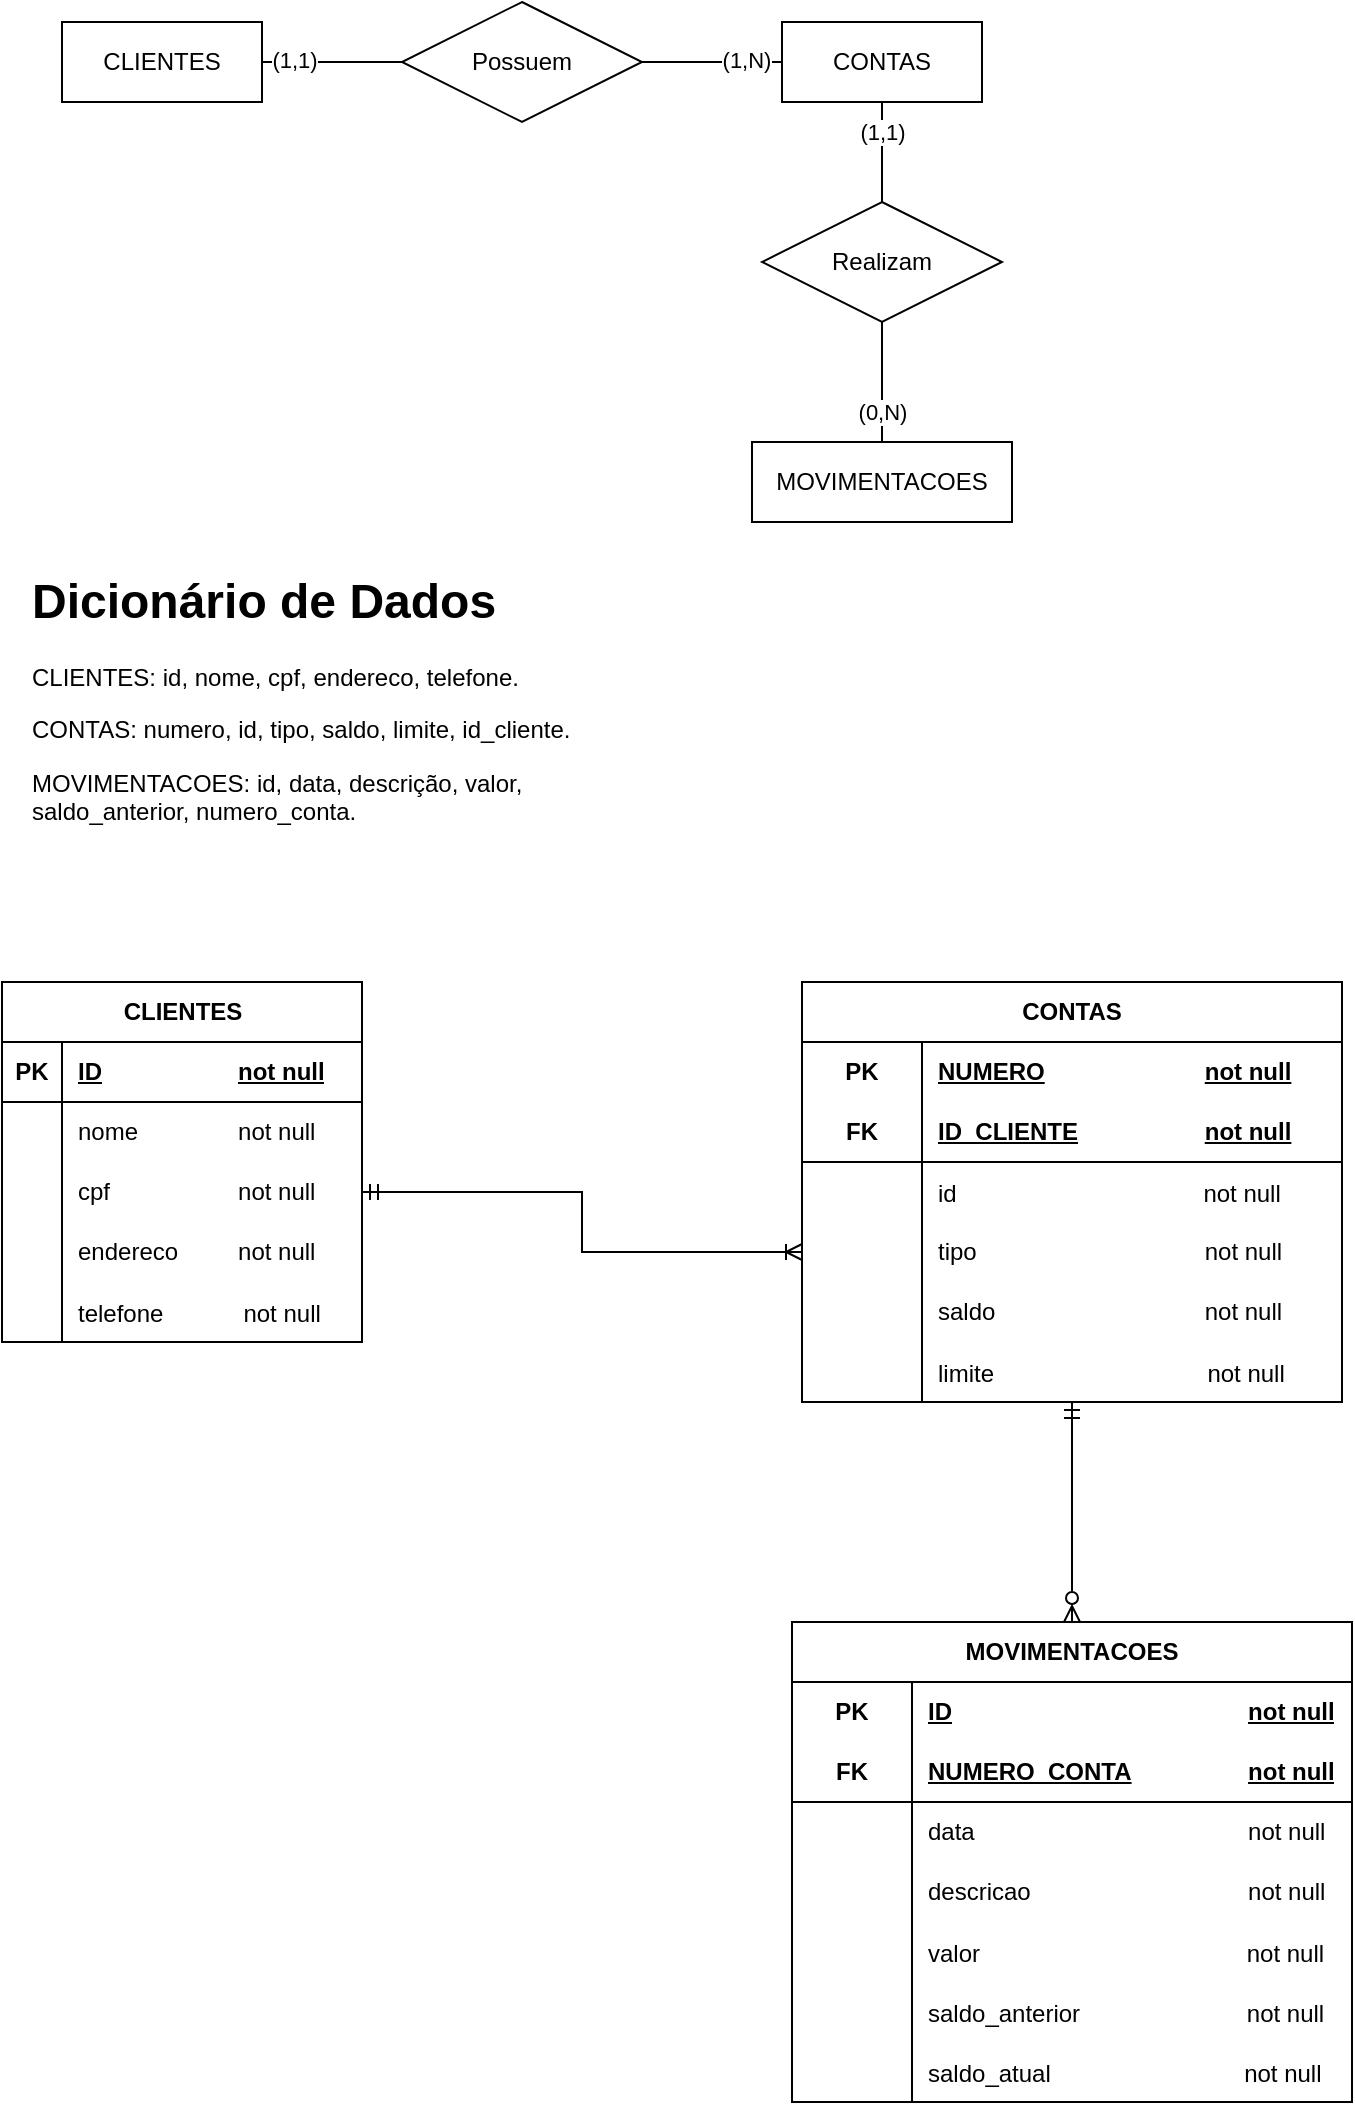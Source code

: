 <mxfile version="22.0.4" type="device">
  <diagram name="Página-1" id="q2BN7IzKzclPF1vBusRh">
    <mxGraphModel dx="880" dy="470" grid="1" gridSize="10" guides="1" tooltips="1" connect="1" arrows="1" fold="1" page="1" pageScale="1" pageWidth="827" pageHeight="1169" math="0" shadow="0">
      <root>
        <mxCell id="0" />
        <mxCell id="1" parent="0" />
        <mxCell id="hlNSvi9CcOVU7-IWJJ1V-8" style="edgeStyle=orthogonalEdgeStyle;rounded=0;orthogonalLoop=1;jettySize=auto;html=1;exitX=1;exitY=0.5;exitDx=0;exitDy=0;entryX=0;entryY=0.5;entryDx=0;entryDy=0;endArrow=none;endFill=0;" parent="1" source="hlNSvi9CcOVU7-IWJJ1V-2" target="hlNSvi9CcOVU7-IWJJ1V-5" edge="1">
          <mxGeometry relative="1" as="geometry" />
        </mxCell>
        <mxCell id="hlNSvi9CcOVU7-IWJJ1V-10" value="(1,1)" style="edgeLabel;html=1;align=center;verticalAlign=middle;resizable=0;points=[];" parent="hlNSvi9CcOVU7-IWJJ1V-8" vertex="1" connectable="0">
          <mxGeometry x="-0.555" relative="1" as="geometry">
            <mxPoint y="-1" as="offset" />
          </mxGeometry>
        </mxCell>
        <mxCell id="hlNSvi9CcOVU7-IWJJ1V-2" value="CLIENTES" style="whiteSpace=wrap;html=1;align=center;" parent="1" vertex="1">
          <mxGeometry x="90" y="80" width="100" height="40" as="geometry" />
        </mxCell>
        <mxCell id="hlNSvi9CcOVU7-IWJJ1V-3" value="MOVIMENTACOES" style="whiteSpace=wrap;html=1;align=center;" parent="1" vertex="1">
          <mxGeometry x="435" y="290" width="130" height="40" as="geometry" />
        </mxCell>
        <mxCell id="hlNSvi9CcOVU7-IWJJ1V-16" style="edgeStyle=orthogonalEdgeStyle;rounded=0;orthogonalLoop=1;jettySize=auto;html=1;exitX=0.5;exitY=1;exitDx=0;exitDy=0;entryX=0.5;entryY=0;entryDx=0;entryDy=0;endArrow=none;endFill=0;" parent="1" source="hlNSvi9CcOVU7-IWJJ1V-4" target="hlNSvi9CcOVU7-IWJJ1V-6" edge="1">
          <mxGeometry relative="1" as="geometry" />
        </mxCell>
        <mxCell id="hlNSvi9CcOVU7-IWJJ1V-20" value="(1,1)" style="edgeLabel;html=1;align=center;verticalAlign=middle;resizable=0;points=[];" parent="hlNSvi9CcOVU7-IWJJ1V-16" vertex="1" connectable="0">
          <mxGeometry x="-0.421" relative="1" as="geometry">
            <mxPoint as="offset" />
          </mxGeometry>
        </mxCell>
        <mxCell id="hlNSvi9CcOVU7-IWJJ1V-4" value="CONTAS" style="whiteSpace=wrap;html=1;align=center;" parent="1" vertex="1">
          <mxGeometry x="450" y="80" width="100" height="40" as="geometry" />
        </mxCell>
        <mxCell id="hlNSvi9CcOVU7-IWJJ1V-7" style="edgeStyle=orthogonalEdgeStyle;rounded=0;orthogonalLoop=1;jettySize=auto;html=1;exitX=1;exitY=0.5;exitDx=0;exitDy=0;endArrow=none;endFill=0;" parent="1" source="hlNSvi9CcOVU7-IWJJ1V-5" target="hlNSvi9CcOVU7-IWJJ1V-4" edge="1">
          <mxGeometry relative="1" as="geometry" />
        </mxCell>
        <mxCell id="hlNSvi9CcOVU7-IWJJ1V-9" value="(1,N)" style="edgeLabel;html=1;align=center;verticalAlign=middle;resizable=0;points=[];" parent="hlNSvi9CcOVU7-IWJJ1V-7" vertex="1" connectable="0">
          <mxGeometry x="0.513" y="-2" relative="1" as="geometry">
            <mxPoint x="-1" y="-3" as="offset" />
          </mxGeometry>
        </mxCell>
        <mxCell id="hlNSvi9CcOVU7-IWJJ1V-5" value="Possuem" style="shape=rhombus;perimeter=rhombusPerimeter;whiteSpace=wrap;html=1;align=center;" parent="1" vertex="1">
          <mxGeometry x="260" y="70" width="120" height="60" as="geometry" />
        </mxCell>
        <mxCell id="hlNSvi9CcOVU7-IWJJ1V-17" style="edgeStyle=orthogonalEdgeStyle;rounded=0;orthogonalLoop=1;jettySize=auto;html=1;exitX=0.5;exitY=1;exitDx=0;exitDy=0;entryX=0.5;entryY=0;entryDx=0;entryDy=0;endArrow=none;endFill=0;" parent="1" source="hlNSvi9CcOVU7-IWJJ1V-6" target="hlNSvi9CcOVU7-IWJJ1V-3" edge="1">
          <mxGeometry relative="1" as="geometry" />
        </mxCell>
        <mxCell id="hlNSvi9CcOVU7-IWJJ1V-19" value="(0,N)" style="edgeLabel;html=1;align=center;verticalAlign=middle;resizable=0;points=[];" parent="hlNSvi9CcOVU7-IWJJ1V-17" vertex="1" connectable="0">
          <mxGeometry x="0.482" relative="1" as="geometry">
            <mxPoint as="offset" />
          </mxGeometry>
        </mxCell>
        <mxCell id="hlNSvi9CcOVU7-IWJJ1V-6" value="Realizam" style="shape=rhombus;perimeter=rhombusPerimeter;whiteSpace=wrap;html=1;align=center;" parent="1" vertex="1">
          <mxGeometry x="440" y="170" width="120" height="60" as="geometry" />
        </mxCell>
        <mxCell id="hlNSvi9CcOVU7-IWJJ1V-15" value="&lt;h1&gt;&lt;font style=&quot;vertical-align: inherit;&quot;&gt;&lt;font style=&quot;vertical-align: inherit;&quot;&gt;Dicionário de Dados&lt;/font&gt;&lt;/font&gt;&lt;/h1&gt;&lt;p&gt;&lt;font style=&quot;vertical-align: inherit;&quot;&gt;&lt;font style=&quot;vertical-align: inherit;&quot;&gt;CLIENTES: id, nome, cpf, endereco, telefone.&lt;/font&gt;&lt;/font&gt;&lt;/p&gt;&lt;p&gt;&lt;font style=&quot;vertical-align: inherit;&quot;&gt;&lt;font style=&quot;vertical-align: inherit;&quot;&gt;CONTAS: numero, id, tipo, saldo, limite, id_cliente.&lt;/font&gt;&lt;/font&gt;&lt;/p&gt;&lt;p&gt;&lt;font style=&quot;vertical-align: inherit;&quot;&gt;&lt;font style=&quot;vertical-align: inherit;&quot;&gt;MOVIMENTACOES: id, data, descrição, valor, saldo_anterior, numero_conta.&lt;/font&gt;&lt;/font&gt;&lt;/p&gt;" style="text;html=1;strokeColor=none;fillColor=none;spacing=5;spacingTop=-20;whiteSpace=wrap;overflow=hidden;rounded=0;" parent="1" vertex="1">
          <mxGeometry x="70" y="350" width="310" height="140" as="geometry" />
        </mxCell>
        <mxCell id="hlNSvi9CcOVU7-IWJJ1V-21" value="CLIENTES" style="shape=table;startSize=30;container=1;collapsible=1;childLayout=tableLayout;fixedRows=1;rowLines=0;fontStyle=1;align=center;resizeLast=1;html=1;" parent="1" vertex="1">
          <mxGeometry x="60" y="560" width="180" height="180" as="geometry" />
        </mxCell>
        <mxCell id="hlNSvi9CcOVU7-IWJJ1V-22" value="" style="shape=tableRow;horizontal=0;startSize=0;swimlaneHead=0;swimlaneBody=0;fillColor=none;collapsible=0;dropTarget=0;points=[[0,0.5],[1,0.5]];portConstraint=eastwest;top=0;left=0;right=0;bottom=1;" parent="hlNSvi9CcOVU7-IWJJ1V-21" vertex="1">
          <mxGeometry y="30" width="180" height="30" as="geometry" />
        </mxCell>
        <mxCell id="hlNSvi9CcOVU7-IWJJ1V-23" value="PK" style="shape=partialRectangle;connectable=0;fillColor=none;top=0;left=0;bottom=0;right=0;fontStyle=1;overflow=hidden;whiteSpace=wrap;html=1;" parent="hlNSvi9CcOVU7-IWJJ1V-22" vertex="1">
          <mxGeometry width="30" height="30" as="geometry">
            <mxRectangle width="30" height="30" as="alternateBounds" />
          </mxGeometry>
        </mxCell>
        <mxCell id="hlNSvi9CcOVU7-IWJJ1V-24" value="ID&lt;span style=&quot;white-space: pre;&quot;&gt;&#x9;&lt;/span&gt;&lt;span style=&quot;white-space: pre;&quot;&gt;&#x9;&lt;/span&gt;&lt;span style=&quot;white-space: pre;&quot;&gt;&#x9;&lt;/span&gt;not null" style="shape=partialRectangle;connectable=0;fillColor=none;top=0;left=0;bottom=0;right=0;align=left;spacingLeft=6;fontStyle=5;overflow=hidden;whiteSpace=wrap;html=1;" parent="hlNSvi9CcOVU7-IWJJ1V-22" vertex="1">
          <mxGeometry x="30" width="150" height="30" as="geometry">
            <mxRectangle width="150" height="30" as="alternateBounds" />
          </mxGeometry>
        </mxCell>
        <mxCell id="hlNSvi9CcOVU7-IWJJ1V-25" value="" style="shape=tableRow;horizontal=0;startSize=0;swimlaneHead=0;swimlaneBody=0;fillColor=none;collapsible=0;dropTarget=0;points=[[0,0.5],[1,0.5]];portConstraint=eastwest;top=0;left=0;right=0;bottom=0;" parent="hlNSvi9CcOVU7-IWJJ1V-21" vertex="1">
          <mxGeometry y="60" width="180" height="30" as="geometry" />
        </mxCell>
        <mxCell id="hlNSvi9CcOVU7-IWJJ1V-26" value="" style="shape=partialRectangle;connectable=0;fillColor=none;top=0;left=0;bottom=0;right=0;editable=1;overflow=hidden;whiteSpace=wrap;html=1;" parent="hlNSvi9CcOVU7-IWJJ1V-25" vertex="1">
          <mxGeometry width="30" height="30" as="geometry">
            <mxRectangle width="30" height="30" as="alternateBounds" />
          </mxGeometry>
        </mxCell>
        <mxCell id="hlNSvi9CcOVU7-IWJJ1V-27" value="nome&lt;span style=&quot;white-space: pre;&quot;&gt;&#x9;&lt;/span&gt;&lt;span style=&quot;white-space: pre;&quot;&gt;&#x9;&lt;/span&gt;not null" style="shape=partialRectangle;connectable=0;fillColor=none;top=0;left=0;bottom=0;right=0;align=left;spacingLeft=6;overflow=hidden;whiteSpace=wrap;html=1;" parent="hlNSvi9CcOVU7-IWJJ1V-25" vertex="1">
          <mxGeometry x="30" width="150" height="30" as="geometry">
            <mxRectangle width="150" height="30" as="alternateBounds" />
          </mxGeometry>
        </mxCell>
        <mxCell id="hlNSvi9CcOVU7-IWJJ1V-28" value="" style="shape=tableRow;horizontal=0;startSize=0;swimlaneHead=0;swimlaneBody=0;fillColor=none;collapsible=0;dropTarget=0;points=[[0,0.5],[1,0.5]];portConstraint=eastwest;top=0;left=0;right=0;bottom=0;" parent="hlNSvi9CcOVU7-IWJJ1V-21" vertex="1">
          <mxGeometry y="90" width="180" height="30" as="geometry" />
        </mxCell>
        <mxCell id="hlNSvi9CcOVU7-IWJJ1V-29" value="" style="shape=partialRectangle;connectable=0;fillColor=none;top=0;left=0;bottom=0;right=0;editable=1;overflow=hidden;whiteSpace=wrap;html=1;" parent="hlNSvi9CcOVU7-IWJJ1V-28" vertex="1">
          <mxGeometry width="30" height="30" as="geometry">
            <mxRectangle width="30" height="30" as="alternateBounds" />
          </mxGeometry>
        </mxCell>
        <mxCell id="hlNSvi9CcOVU7-IWJJ1V-30" value="cpf&lt;span style=&quot;white-space: pre;&quot;&gt;&#x9;&lt;/span&gt;&lt;span style=&quot;white-space: pre;&quot;&gt;&#x9;&lt;/span&gt;&lt;span style=&quot;white-space: pre;&quot;&gt;&#x9;&lt;/span&gt;not null" style="shape=partialRectangle;connectable=0;fillColor=none;top=0;left=0;bottom=0;right=0;align=left;spacingLeft=6;overflow=hidden;whiteSpace=wrap;html=1;" parent="hlNSvi9CcOVU7-IWJJ1V-28" vertex="1">
          <mxGeometry x="30" width="150" height="30" as="geometry">
            <mxRectangle width="150" height="30" as="alternateBounds" />
          </mxGeometry>
        </mxCell>
        <mxCell id="hlNSvi9CcOVU7-IWJJ1V-31" value="" style="shape=tableRow;horizontal=0;startSize=0;swimlaneHead=0;swimlaneBody=0;fillColor=none;collapsible=0;dropTarget=0;points=[[0,0.5],[1,0.5]];portConstraint=eastwest;top=0;left=0;right=0;bottom=0;" parent="hlNSvi9CcOVU7-IWJJ1V-21" vertex="1">
          <mxGeometry y="120" width="180" height="30" as="geometry" />
        </mxCell>
        <mxCell id="hlNSvi9CcOVU7-IWJJ1V-32" value="" style="shape=partialRectangle;connectable=0;fillColor=none;top=0;left=0;bottom=0;right=0;editable=1;overflow=hidden;whiteSpace=wrap;html=1;" parent="hlNSvi9CcOVU7-IWJJ1V-31" vertex="1">
          <mxGeometry width="30" height="30" as="geometry">
            <mxRectangle width="30" height="30" as="alternateBounds" />
          </mxGeometry>
        </mxCell>
        <mxCell id="hlNSvi9CcOVU7-IWJJ1V-33" value="endereco&lt;span style=&quot;white-space: pre;&quot;&gt;&#x9;&lt;/span&gt;&lt;span style=&quot;white-space: pre;&quot;&gt;&#x9;&lt;/span&gt;not null" style="shape=partialRectangle;connectable=0;fillColor=none;top=0;left=0;bottom=0;right=0;align=left;spacingLeft=6;overflow=hidden;whiteSpace=wrap;html=1;" parent="hlNSvi9CcOVU7-IWJJ1V-31" vertex="1">
          <mxGeometry x="30" width="150" height="30" as="geometry">
            <mxRectangle width="150" height="30" as="alternateBounds" />
          </mxGeometry>
        </mxCell>
        <mxCell id="hlNSvi9CcOVU7-IWJJ1V-60" value="" style="shape=tableRow;horizontal=0;startSize=0;swimlaneHead=0;swimlaneBody=0;fillColor=none;collapsible=0;dropTarget=0;points=[[0,0.5],[1,0.5]];portConstraint=eastwest;top=0;left=0;right=0;bottom=0;" parent="hlNSvi9CcOVU7-IWJJ1V-21" vertex="1">
          <mxGeometry y="150" width="180" height="30" as="geometry" />
        </mxCell>
        <mxCell id="hlNSvi9CcOVU7-IWJJ1V-61" value="" style="shape=partialRectangle;connectable=0;fillColor=none;top=0;left=0;bottom=0;right=0;editable=1;overflow=hidden;" parent="hlNSvi9CcOVU7-IWJJ1V-60" vertex="1">
          <mxGeometry width="30" height="30" as="geometry">
            <mxRectangle width="30" height="30" as="alternateBounds" />
          </mxGeometry>
        </mxCell>
        <mxCell id="hlNSvi9CcOVU7-IWJJ1V-62" value="telefone            not null" style="shape=partialRectangle;connectable=0;fillColor=none;top=0;left=0;bottom=0;right=0;align=left;spacingLeft=6;overflow=hidden;" parent="hlNSvi9CcOVU7-IWJJ1V-60" vertex="1">
          <mxGeometry x="30" width="150" height="30" as="geometry">
            <mxRectangle width="150" height="30" as="alternateBounds" />
          </mxGeometry>
        </mxCell>
        <mxCell id="hlNSvi9CcOVU7-IWJJ1V-34" value="MOVIMENTACOES" style="shape=table;startSize=30;container=1;collapsible=1;childLayout=tableLayout;fixedRows=1;rowLines=0;fontStyle=1;align=center;resizeLast=1;html=1;whiteSpace=wrap;" parent="1" vertex="1">
          <mxGeometry x="455" y="880" width="280" height="240" as="geometry" />
        </mxCell>
        <mxCell id="hlNSvi9CcOVU7-IWJJ1V-35" value="" style="shape=tableRow;horizontal=0;startSize=0;swimlaneHead=0;swimlaneBody=0;fillColor=none;collapsible=0;dropTarget=0;points=[[0,0.5],[1,0.5]];portConstraint=eastwest;top=0;left=0;right=0;bottom=0;html=1;" parent="hlNSvi9CcOVU7-IWJJ1V-34" vertex="1">
          <mxGeometry y="30" width="280" height="30" as="geometry" />
        </mxCell>
        <mxCell id="hlNSvi9CcOVU7-IWJJ1V-36" value="PK" style="shape=partialRectangle;connectable=0;fillColor=none;top=0;left=0;bottom=0;right=0;fontStyle=1;overflow=hidden;html=1;whiteSpace=wrap;" parent="hlNSvi9CcOVU7-IWJJ1V-35" vertex="1">
          <mxGeometry width="60" height="30" as="geometry">
            <mxRectangle width="60" height="30" as="alternateBounds" />
          </mxGeometry>
        </mxCell>
        <mxCell id="hlNSvi9CcOVU7-IWJJ1V-37" value="ID&lt;span style=&quot;white-space: pre;&quot;&gt;&#x9;&lt;/span&gt;&lt;span style=&quot;white-space: pre;&quot;&gt;&#x9;&lt;/span&gt;&lt;span style=&quot;white-space: pre;&quot;&gt;&#x9;&lt;/span&gt;&lt;span style=&quot;white-space: pre;&quot;&gt;&#x9;&lt;/span&gt;&lt;span style=&quot;white-space: pre;&quot;&gt;&#x9;&lt;/span&gt;&lt;span style=&quot;white-space: pre;&quot;&gt;&#x9;&lt;/span&gt;not null" style="shape=partialRectangle;connectable=0;fillColor=none;top=0;left=0;bottom=0;right=0;align=left;spacingLeft=6;fontStyle=5;overflow=hidden;html=1;whiteSpace=wrap;" parent="hlNSvi9CcOVU7-IWJJ1V-35" vertex="1">
          <mxGeometry x="60" width="220" height="30" as="geometry">
            <mxRectangle width="220" height="30" as="alternateBounds" />
          </mxGeometry>
        </mxCell>
        <mxCell id="hlNSvi9CcOVU7-IWJJ1V-38" value="" style="shape=tableRow;horizontal=0;startSize=0;swimlaneHead=0;swimlaneBody=0;fillColor=none;collapsible=0;dropTarget=0;points=[[0,0.5],[1,0.5]];portConstraint=eastwest;top=0;left=0;right=0;bottom=1;html=1;" parent="hlNSvi9CcOVU7-IWJJ1V-34" vertex="1">
          <mxGeometry y="60" width="280" height="30" as="geometry" />
        </mxCell>
        <mxCell id="hlNSvi9CcOVU7-IWJJ1V-39" value="FK" style="shape=partialRectangle;connectable=0;fillColor=none;top=0;left=0;bottom=0;right=0;fontStyle=1;overflow=hidden;html=1;whiteSpace=wrap;" parent="hlNSvi9CcOVU7-IWJJ1V-38" vertex="1">
          <mxGeometry width="60" height="30" as="geometry">
            <mxRectangle width="60" height="30" as="alternateBounds" />
          </mxGeometry>
        </mxCell>
        <mxCell id="hlNSvi9CcOVU7-IWJJ1V-40" value="NUMERO_CONTA&lt;span style=&quot;white-space: pre;&quot;&gt;&#x9;&lt;/span&gt;&lt;span style=&quot;white-space: pre;&quot;&gt;&#x9;&lt;/span&gt;&lt;span style=&quot;white-space: pre;&quot;&gt;&#x9;&lt;/span&gt;not null" style="shape=partialRectangle;connectable=0;fillColor=none;top=0;left=0;bottom=0;right=0;align=left;spacingLeft=6;fontStyle=5;overflow=hidden;html=1;whiteSpace=wrap;" parent="hlNSvi9CcOVU7-IWJJ1V-38" vertex="1">
          <mxGeometry x="60" width="220" height="30" as="geometry">
            <mxRectangle width="220" height="30" as="alternateBounds" />
          </mxGeometry>
        </mxCell>
        <mxCell id="hlNSvi9CcOVU7-IWJJ1V-41" value="" style="shape=tableRow;horizontal=0;startSize=0;swimlaneHead=0;swimlaneBody=0;fillColor=none;collapsible=0;dropTarget=0;points=[[0,0.5],[1,0.5]];portConstraint=eastwest;top=0;left=0;right=0;bottom=0;html=1;" parent="hlNSvi9CcOVU7-IWJJ1V-34" vertex="1">
          <mxGeometry y="90" width="280" height="30" as="geometry" />
        </mxCell>
        <mxCell id="hlNSvi9CcOVU7-IWJJ1V-42" value="" style="shape=partialRectangle;connectable=0;fillColor=none;top=0;left=0;bottom=0;right=0;editable=1;overflow=hidden;html=1;whiteSpace=wrap;" parent="hlNSvi9CcOVU7-IWJJ1V-41" vertex="1">
          <mxGeometry width="60" height="30" as="geometry">
            <mxRectangle width="60" height="30" as="alternateBounds" />
          </mxGeometry>
        </mxCell>
        <mxCell id="hlNSvi9CcOVU7-IWJJ1V-43" value="data&lt;span style=&quot;white-space: pre;&quot;&gt;&#x9;&lt;/span&gt;&lt;span style=&quot;white-space: pre;&quot;&gt;&#x9;&lt;/span&gt;&lt;span style=&quot;white-space: pre;&quot;&gt;&#x9;&lt;/span&gt;&lt;span style=&quot;white-space: pre;&quot;&gt;&#x9;&lt;/span&gt;&lt;span style=&quot;white-space: pre;&quot;&gt;&#x9;&lt;/span&gt;&lt;span style=&quot;white-space: pre;&quot;&gt;&#x9;&lt;/span&gt;not null" style="shape=partialRectangle;connectable=0;fillColor=none;top=0;left=0;bottom=0;right=0;align=left;spacingLeft=6;overflow=hidden;html=1;whiteSpace=wrap;" parent="hlNSvi9CcOVU7-IWJJ1V-41" vertex="1">
          <mxGeometry x="60" width="220" height="30" as="geometry">
            <mxRectangle width="220" height="30" as="alternateBounds" />
          </mxGeometry>
        </mxCell>
        <mxCell id="hlNSvi9CcOVU7-IWJJ1V-44" value="" style="shape=tableRow;horizontal=0;startSize=0;swimlaneHead=0;swimlaneBody=0;fillColor=none;collapsible=0;dropTarget=0;points=[[0,0.5],[1,0.5]];portConstraint=eastwest;top=0;left=0;right=0;bottom=0;html=1;" parent="hlNSvi9CcOVU7-IWJJ1V-34" vertex="1">
          <mxGeometry y="120" width="280" height="30" as="geometry" />
        </mxCell>
        <mxCell id="hlNSvi9CcOVU7-IWJJ1V-45" value="" style="shape=partialRectangle;connectable=0;fillColor=none;top=0;left=0;bottom=0;right=0;editable=1;overflow=hidden;html=1;whiteSpace=wrap;" parent="hlNSvi9CcOVU7-IWJJ1V-44" vertex="1">
          <mxGeometry width="60" height="30" as="geometry">
            <mxRectangle width="60" height="30" as="alternateBounds" />
          </mxGeometry>
        </mxCell>
        <mxCell id="hlNSvi9CcOVU7-IWJJ1V-46" value="descricao&lt;span style=&quot;white-space: pre;&quot;&gt;&#x9;&lt;/span&gt;&lt;span style=&quot;white-space: pre;&quot;&gt;&#x9;&lt;/span&gt;&lt;span style=&quot;white-space: pre;&quot;&gt;&#x9;&lt;/span&gt;&lt;span style=&quot;white-space: pre;&quot;&gt;&#x9;&lt;/span&gt;&lt;span style=&quot;white-space: pre;&quot;&gt;&#x9;&lt;/span&gt;not null" style="shape=partialRectangle;connectable=0;fillColor=none;top=0;left=0;bottom=0;right=0;align=left;spacingLeft=6;overflow=hidden;html=1;whiteSpace=wrap;" parent="hlNSvi9CcOVU7-IWJJ1V-44" vertex="1">
          <mxGeometry x="60" width="220" height="30" as="geometry">
            <mxRectangle width="220" height="30" as="alternateBounds" />
          </mxGeometry>
        </mxCell>
        <mxCell id="hlNSvi9CcOVU7-IWJJ1V-69" value="" style="shape=tableRow;horizontal=0;startSize=0;swimlaneHead=0;swimlaneBody=0;fillColor=none;collapsible=0;dropTarget=0;points=[[0,0.5],[1,0.5]];portConstraint=eastwest;top=0;left=0;right=0;bottom=0;" parent="hlNSvi9CcOVU7-IWJJ1V-34" vertex="1">
          <mxGeometry y="150" width="280" height="30" as="geometry" />
        </mxCell>
        <mxCell id="hlNSvi9CcOVU7-IWJJ1V-70" value="" style="shape=partialRectangle;connectable=0;fillColor=none;top=0;left=0;bottom=0;right=0;editable=1;overflow=hidden;" parent="hlNSvi9CcOVU7-IWJJ1V-69" vertex="1">
          <mxGeometry width="60" height="30" as="geometry">
            <mxRectangle width="60" height="30" as="alternateBounds" />
          </mxGeometry>
        </mxCell>
        <mxCell id="hlNSvi9CcOVU7-IWJJ1V-71" value="valor                                        not null" style="shape=partialRectangle;connectable=0;fillColor=none;top=0;left=0;bottom=0;right=0;align=left;spacingLeft=6;overflow=hidden;" parent="hlNSvi9CcOVU7-IWJJ1V-69" vertex="1">
          <mxGeometry x="60" width="220" height="30" as="geometry">
            <mxRectangle width="220" height="30" as="alternateBounds" />
          </mxGeometry>
        </mxCell>
        <mxCell id="hlNSvi9CcOVU7-IWJJ1V-72" value="" style="shape=tableRow;horizontal=0;startSize=0;swimlaneHead=0;swimlaneBody=0;fillColor=none;collapsible=0;dropTarget=0;points=[[0,0.5],[1,0.5]];portConstraint=eastwest;top=0;left=0;right=0;bottom=0;" parent="hlNSvi9CcOVU7-IWJJ1V-34" vertex="1">
          <mxGeometry y="180" width="280" height="30" as="geometry" />
        </mxCell>
        <mxCell id="hlNSvi9CcOVU7-IWJJ1V-73" value="" style="shape=partialRectangle;connectable=0;fillColor=none;top=0;left=0;bottom=0;right=0;editable=1;overflow=hidden;" parent="hlNSvi9CcOVU7-IWJJ1V-72" vertex="1">
          <mxGeometry width="60" height="30" as="geometry">
            <mxRectangle width="60" height="30" as="alternateBounds" />
          </mxGeometry>
        </mxCell>
        <mxCell id="hlNSvi9CcOVU7-IWJJ1V-74" value="saldo_anterior                         not null" style="shape=partialRectangle;connectable=0;fillColor=none;top=0;left=0;bottom=0;right=0;align=left;spacingLeft=6;overflow=hidden;" parent="hlNSvi9CcOVU7-IWJJ1V-72" vertex="1">
          <mxGeometry x="60" width="220" height="30" as="geometry">
            <mxRectangle width="220" height="30" as="alternateBounds" />
          </mxGeometry>
        </mxCell>
        <mxCell id="hlNSvi9CcOVU7-IWJJ1V-75" value="" style="shape=tableRow;horizontal=0;startSize=0;swimlaneHead=0;swimlaneBody=0;fillColor=none;collapsible=0;dropTarget=0;points=[[0,0.5],[1,0.5]];portConstraint=eastwest;top=0;left=0;right=0;bottom=0;" parent="hlNSvi9CcOVU7-IWJJ1V-34" vertex="1">
          <mxGeometry y="210" width="280" height="30" as="geometry" />
        </mxCell>
        <mxCell id="hlNSvi9CcOVU7-IWJJ1V-76" value="" style="shape=partialRectangle;connectable=0;fillColor=none;top=0;left=0;bottom=0;right=0;editable=1;overflow=hidden;" parent="hlNSvi9CcOVU7-IWJJ1V-75" vertex="1">
          <mxGeometry width="60" height="30" as="geometry">
            <mxRectangle width="60" height="30" as="alternateBounds" />
          </mxGeometry>
        </mxCell>
        <mxCell id="hlNSvi9CcOVU7-IWJJ1V-77" value="saldo_atual                             not null   " style="shape=partialRectangle;connectable=0;fillColor=none;top=0;left=0;bottom=0;right=0;align=left;spacingLeft=6;overflow=hidden;" parent="hlNSvi9CcOVU7-IWJJ1V-75" vertex="1">
          <mxGeometry x="60" width="220" height="30" as="geometry">
            <mxRectangle width="220" height="30" as="alternateBounds" />
          </mxGeometry>
        </mxCell>
        <mxCell id="hlNSvi9CcOVU7-IWJJ1V-80" style="edgeStyle=orthogonalEdgeStyle;rounded=0;orthogonalLoop=1;jettySize=auto;html=1;entryX=0.5;entryY=0;entryDx=0;entryDy=0;startArrow=ERmandOne;startFill=0;endArrow=ERzeroToMany;endFill=0;" parent="1" source="hlNSvi9CcOVU7-IWJJ1V-47" target="hlNSvi9CcOVU7-IWJJ1V-34" edge="1">
          <mxGeometry relative="1" as="geometry" />
        </mxCell>
        <mxCell id="hlNSvi9CcOVU7-IWJJ1V-47" value="CONTAS" style="shape=table;startSize=30;container=1;collapsible=1;childLayout=tableLayout;fixedRows=1;rowLines=0;fontStyle=1;align=center;resizeLast=1;html=1;whiteSpace=wrap;" parent="1" vertex="1">
          <mxGeometry x="460" y="560" width="270" height="210" as="geometry" />
        </mxCell>
        <mxCell id="hlNSvi9CcOVU7-IWJJ1V-48" value="" style="shape=tableRow;horizontal=0;startSize=0;swimlaneHead=0;swimlaneBody=0;fillColor=none;collapsible=0;dropTarget=0;points=[[0,0.5],[1,0.5]];portConstraint=eastwest;top=0;left=0;right=0;bottom=0;html=1;" parent="hlNSvi9CcOVU7-IWJJ1V-47" vertex="1">
          <mxGeometry y="30" width="270" height="30" as="geometry" />
        </mxCell>
        <mxCell id="hlNSvi9CcOVU7-IWJJ1V-49" value="PK" style="shape=partialRectangle;connectable=0;fillColor=none;top=0;left=0;bottom=0;right=0;fontStyle=1;overflow=hidden;html=1;whiteSpace=wrap;" parent="hlNSvi9CcOVU7-IWJJ1V-48" vertex="1">
          <mxGeometry width="60" height="30" as="geometry">
            <mxRectangle width="60" height="30" as="alternateBounds" />
          </mxGeometry>
        </mxCell>
        <mxCell id="hlNSvi9CcOVU7-IWJJ1V-50" value="NUMERO&lt;span style=&quot;white-space: pre;&quot;&gt;&#x9;&lt;/span&gt;&lt;span style=&quot;white-space: pre;&quot;&gt;&#x9;&lt;/span&gt;&lt;span style=&quot;white-space: pre;&quot;&gt;&#x9;&lt;/span&gt;not null" style="shape=partialRectangle;connectable=0;fillColor=none;top=0;left=0;bottom=0;right=0;align=left;spacingLeft=6;fontStyle=5;overflow=hidden;html=1;whiteSpace=wrap;" parent="hlNSvi9CcOVU7-IWJJ1V-48" vertex="1">
          <mxGeometry x="60" width="210" height="30" as="geometry">
            <mxRectangle width="210" height="30" as="alternateBounds" />
          </mxGeometry>
        </mxCell>
        <mxCell id="hlNSvi9CcOVU7-IWJJ1V-51" value="" style="shape=tableRow;horizontal=0;startSize=0;swimlaneHead=0;swimlaneBody=0;fillColor=none;collapsible=0;dropTarget=0;points=[[0,0.5],[1,0.5]];portConstraint=eastwest;top=0;left=0;right=0;bottom=1;html=1;" parent="hlNSvi9CcOVU7-IWJJ1V-47" vertex="1">
          <mxGeometry y="60" width="270" height="30" as="geometry" />
        </mxCell>
        <mxCell id="hlNSvi9CcOVU7-IWJJ1V-52" value="FK" style="shape=partialRectangle;connectable=0;fillColor=none;top=0;left=0;bottom=0;right=0;fontStyle=1;overflow=hidden;html=1;whiteSpace=wrap;" parent="hlNSvi9CcOVU7-IWJJ1V-51" vertex="1">
          <mxGeometry width="60" height="30" as="geometry">
            <mxRectangle width="60" height="30" as="alternateBounds" />
          </mxGeometry>
        </mxCell>
        <mxCell id="hlNSvi9CcOVU7-IWJJ1V-53" value="ID_CLIENTE&lt;span style=&quot;white-space: pre;&quot;&gt;&#x9;&lt;/span&gt;&lt;span style=&quot;white-space: pre;&quot;&gt;&#x9;&lt;/span&gt;&lt;span style=&quot;white-space: pre;&quot;&gt;&#x9;&lt;/span&gt;not null" style="shape=partialRectangle;connectable=0;fillColor=none;top=0;left=0;bottom=0;right=0;align=left;spacingLeft=6;fontStyle=5;overflow=hidden;html=1;whiteSpace=wrap;" parent="hlNSvi9CcOVU7-IWJJ1V-51" vertex="1">
          <mxGeometry x="60" width="210" height="30" as="geometry">
            <mxRectangle width="210" height="30" as="alternateBounds" />
          </mxGeometry>
        </mxCell>
        <mxCell id="MoBMldczDSaUS0Rkhyuo-6" value="" style="shape=tableRow;horizontal=0;startSize=0;swimlaneHead=0;swimlaneBody=0;fillColor=none;collapsible=0;dropTarget=0;points=[[0,0.5],[1,0.5]];portConstraint=eastwest;top=0;left=0;right=0;bottom=0;" vertex="1" parent="hlNSvi9CcOVU7-IWJJ1V-47">
          <mxGeometry y="90" width="270" height="30" as="geometry" />
        </mxCell>
        <mxCell id="MoBMldczDSaUS0Rkhyuo-7" value="" style="shape=partialRectangle;connectable=0;fillColor=none;top=0;left=0;bottom=0;right=0;editable=1;overflow=hidden;" vertex="1" parent="MoBMldczDSaUS0Rkhyuo-6">
          <mxGeometry width="60" height="30" as="geometry">
            <mxRectangle width="60" height="30" as="alternateBounds" />
          </mxGeometry>
        </mxCell>
        <mxCell id="MoBMldczDSaUS0Rkhyuo-8" value="id                                     not null" style="shape=partialRectangle;connectable=0;fillColor=none;top=0;left=0;bottom=0;right=0;align=left;spacingLeft=6;overflow=hidden;" vertex="1" parent="MoBMldczDSaUS0Rkhyuo-6">
          <mxGeometry x="60" width="210" height="30" as="geometry">
            <mxRectangle width="210" height="30" as="alternateBounds" />
          </mxGeometry>
        </mxCell>
        <mxCell id="hlNSvi9CcOVU7-IWJJ1V-54" value="" style="shape=tableRow;horizontal=0;startSize=0;swimlaneHead=0;swimlaneBody=0;fillColor=none;collapsible=0;dropTarget=0;points=[[0,0.5],[1,0.5]];portConstraint=eastwest;top=0;left=0;right=0;bottom=0;html=1;" parent="hlNSvi9CcOVU7-IWJJ1V-47" vertex="1">
          <mxGeometry y="120" width="270" height="30" as="geometry" />
        </mxCell>
        <mxCell id="hlNSvi9CcOVU7-IWJJ1V-55" value="" style="shape=partialRectangle;connectable=0;fillColor=none;top=0;left=0;bottom=0;right=0;editable=1;overflow=hidden;html=1;whiteSpace=wrap;" parent="hlNSvi9CcOVU7-IWJJ1V-54" vertex="1">
          <mxGeometry width="60" height="30" as="geometry">
            <mxRectangle width="60" height="30" as="alternateBounds" />
          </mxGeometry>
        </mxCell>
        <mxCell id="hlNSvi9CcOVU7-IWJJ1V-56" value="tipo&lt;span style=&quot;white-space: pre;&quot;&gt;&#x9;&lt;/span&gt;&lt;span style=&quot;white-space: pre;&quot;&gt;&#x9;&lt;/span&gt;&lt;span style=&quot;white-space: pre;&quot;&gt;&#x9;&lt;/span&gt;&lt;span style=&quot;white-space: pre;&quot;&gt;&#x9;&lt;/span&gt;&lt;span style=&quot;white-space: pre;&quot;&gt;&#x9;&lt;/span&gt;not null" style="shape=partialRectangle;connectable=0;fillColor=none;top=0;left=0;bottom=0;right=0;align=left;spacingLeft=6;overflow=hidden;html=1;whiteSpace=wrap;" parent="hlNSvi9CcOVU7-IWJJ1V-54" vertex="1">
          <mxGeometry x="60" width="210" height="30" as="geometry">
            <mxRectangle width="210" height="30" as="alternateBounds" />
          </mxGeometry>
        </mxCell>
        <mxCell id="hlNSvi9CcOVU7-IWJJ1V-57" value="" style="shape=tableRow;horizontal=0;startSize=0;swimlaneHead=0;swimlaneBody=0;fillColor=none;collapsible=0;dropTarget=0;points=[[0,0.5],[1,0.5]];portConstraint=eastwest;top=0;left=0;right=0;bottom=0;html=1;" parent="hlNSvi9CcOVU7-IWJJ1V-47" vertex="1">
          <mxGeometry y="150" width="270" height="30" as="geometry" />
        </mxCell>
        <mxCell id="hlNSvi9CcOVU7-IWJJ1V-58" value="" style="shape=partialRectangle;connectable=0;fillColor=none;top=0;left=0;bottom=0;right=0;editable=1;overflow=hidden;html=1;whiteSpace=wrap;" parent="hlNSvi9CcOVU7-IWJJ1V-57" vertex="1">
          <mxGeometry width="60" height="30" as="geometry">
            <mxRectangle width="60" height="30" as="alternateBounds" />
          </mxGeometry>
        </mxCell>
        <mxCell id="hlNSvi9CcOVU7-IWJJ1V-59" value="saldo&lt;span style=&quot;white-space: pre;&quot;&gt;&#x9;&lt;/span&gt;&lt;span style=&quot;white-space: pre;&quot;&gt;&#x9;&lt;/span&gt;&lt;span style=&quot;white-space: pre;&quot;&gt;&#x9;&lt;/span&gt;&lt;span style=&quot;white-space: pre;&quot;&gt;&#x9;&lt;/span&gt;not null" style="shape=partialRectangle;connectable=0;fillColor=none;top=0;left=0;bottom=0;right=0;align=left;spacingLeft=6;overflow=hidden;html=1;whiteSpace=wrap;" parent="hlNSvi9CcOVU7-IWJJ1V-57" vertex="1">
          <mxGeometry x="60" width="210" height="30" as="geometry">
            <mxRectangle width="210" height="30" as="alternateBounds" />
          </mxGeometry>
        </mxCell>
        <mxCell id="hlNSvi9CcOVU7-IWJJ1V-63" value="" style="shape=tableRow;horizontal=0;startSize=0;swimlaneHead=0;swimlaneBody=0;fillColor=none;collapsible=0;dropTarget=0;points=[[0,0.5],[1,0.5]];portConstraint=eastwest;top=0;left=0;right=0;bottom=0;" parent="hlNSvi9CcOVU7-IWJJ1V-47" vertex="1">
          <mxGeometry y="180" width="270" height="30" as="geometry" />
        </mxCell>
        <mxCell id="hlNSvi9CcOVU7-IWJJ1V-64" value="" style="shape=partialRectangle;connectable=0;fillColor=none;top=0;left=0;bottom=0;right=0;editable=1;overflow=hidden;" parent="hlNSvi9CcOVU7-IWJJ1V-63" vertex="1">
          <mxGeometry width="60" height="30" as="geometry">
            <mxRectangle width="60" height="30" as="alternateBounds" />
          </mxGeometry>
        </mxCell>
        <mxCell id="hlNSvi9CcOVU7-IWJJ1V-65" value="limite                                not null" style="shape=partialRectangle;connectable=0;fillColor=none;top=0;left=0;bottom=0;right=0;align=left;spacingLeft=6;overflow=hidden;" parent="hlNSvi9CcOVU7-IWJJ1V-63" vertex="1">
          <mxGeometry x="60" width="210" height="30" as="geometry">
            <mxRectangle width="210" height="30" as="alternateBounds" />
          </mxGeometry>
        </mxCell>
        <mxCell id="hlNSvi9CcOVU7-IWJJ1V-78" style="edgeStyle=orthogonalEdgeStyle;rounded=0;orthogonalLoop=1;jettySize=auto;html=1;exitX=1;exitY=0.5;exitDx=0;exitDy=0;startArrow=ERmandOne;startFill=0;endArrow=ERoneToMany;endFill=0;" parent="1" source="hlNSvi9CcOVU7-IWJJ1V-28" target="hlNSvi9CcOVU7-IWJJ1V-54" edge="1">
          <mxGeometry relative="1" as="geometry" />
        </mxCell>
      </root>
    </mxGraphModel>
  </diagram>
</mxfile>
